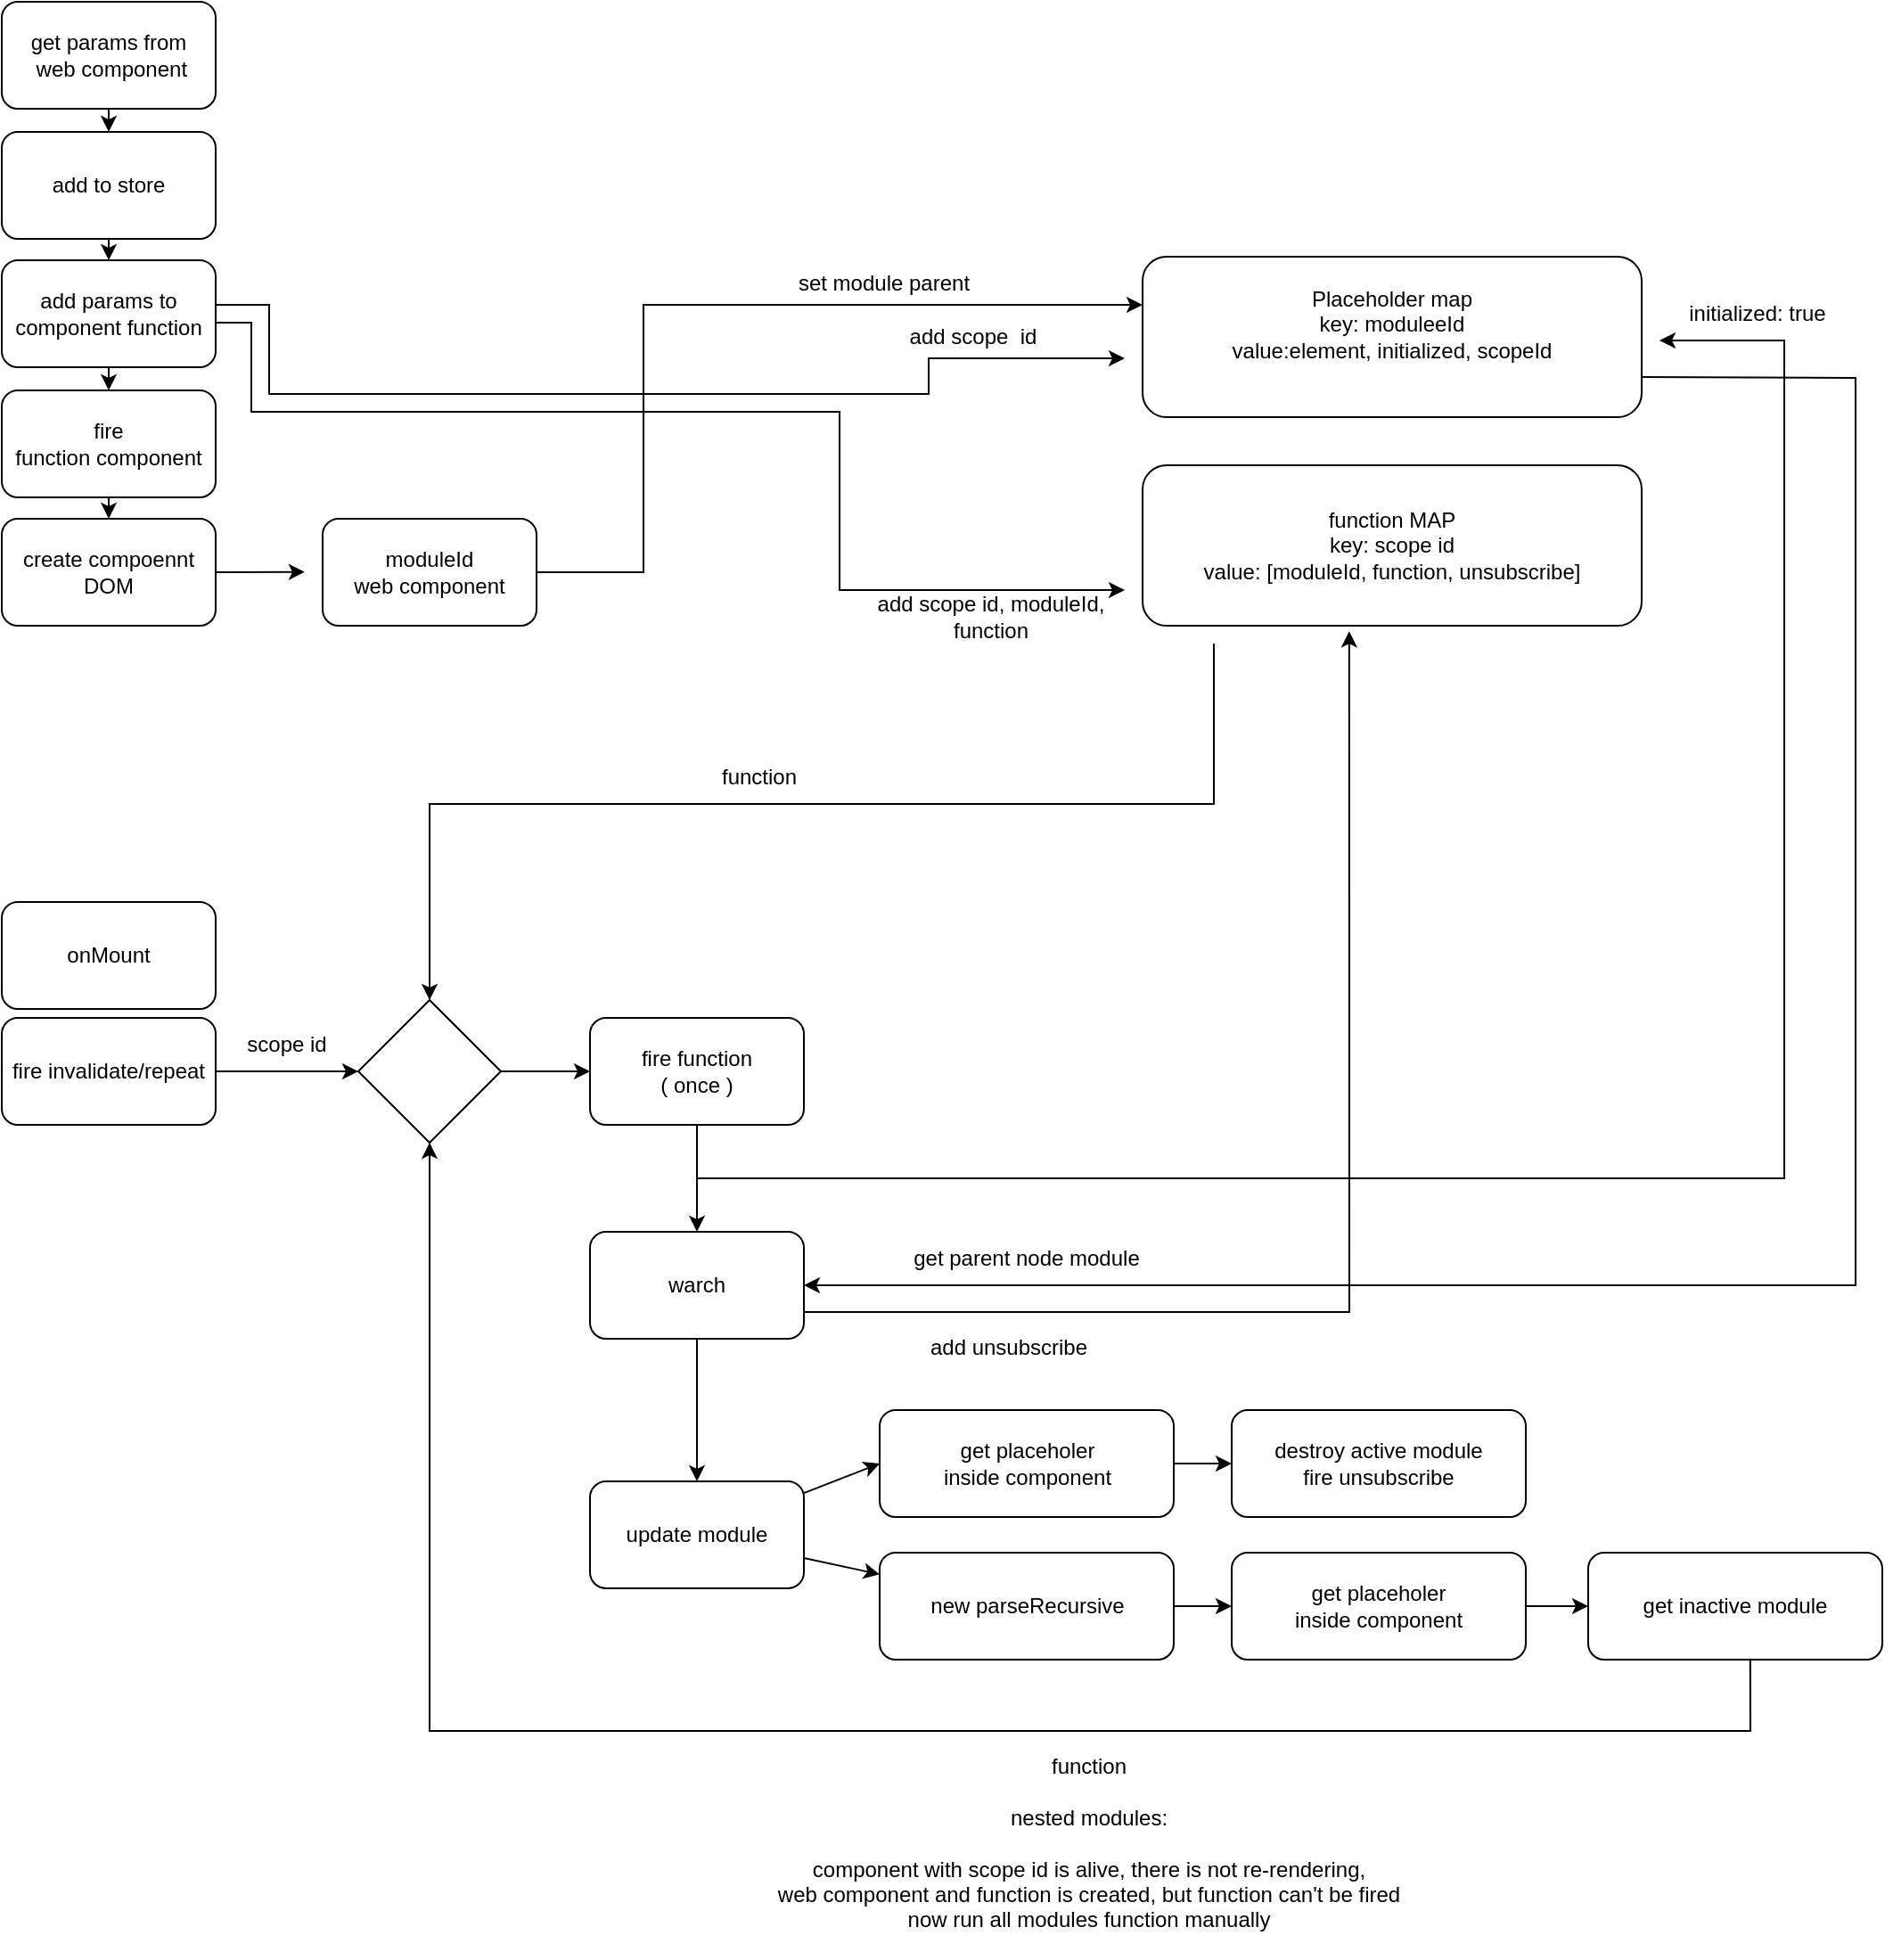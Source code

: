 <mxfile version="24.8.9">
  <diagram name="Pagina-1" id="qH400VaUI28IaRw0yufV">
    <mxGraphModel dx="1509" dy="1998" grid="1" gridSize="10" guides="1" tooltips="1" connect="1" arrows="1" fold="1" page="1" pageScale="1" pageWidth="827" pageHeight="1169" math="0" shadow="0">
      <root>
        <mxCell id="0" />
        <mxCell id="1" parent="0" />
        <mxCell id="IxUysssnscQLBJLIEWpD-77" style="edgeStyle=none;rounded=0;orthogonalLoop=1;jettySize=auto;html=1;exitX=0.5;exitY=1;exitDx=0;exitDy=0;entryX=0.5;entryY=0;entryDx=0;entryDy=0;" edge="1" parent="1" source="IxUysssnscQLBJLIEWpD-1" target="IxUysssnscQLBJLIEWpD-2">
          <mxGeometry relative="1" as="geometry" />
        </mxCell>
        <mxCell id="IxUysssnscQLBJLIEWpD-1" value="add params to component function" style="rounded=1;whiteSpace=wrap;html=1;" vertex="1" parent="1">
          <mxGeometry x="40" y="-945" width="120" height="60" as="geometry" />
        </mxCell>
        <mxCell id="IxUysssnscQLBJLIEWpD-78" style="edgeStyle=none;rounded=0;orthogonalLoop=1;jettySize=auto;html=1;entryX=0.5;entryY=0;entryDx=0;entryDy=0;" edge="1" parent="1" source="IxUysssnscQLBJLIEWpD-2" target="IxUysssnscQLBJLIEWpD-3">
          <mxGeometry relative="1" as="geometry" />
        </mxCell>
        <mxCell id="IxUysssnscQLBJLIEWpD-2" value="fire&lt;div&gt;function component&lt;/div&gt;" style="rounded=1;whiteSpace=wrap;html=1;" vertex="1" parent="1">
          <mxGeometry x="40" y="-872" width="120" height="60" as="geometry" />
        </mxCell>
        <mxCell id="IxUysssnscQLBJLIEWpD-43" style="edgeStyle=none;rounded=0;orthogonalLoop=1;jettySize=auto;html=1;exitX=1;exitY=0.5;exitDx=0;exitDy=0;" edge="1" parent="1" source="IxUysssnscQLBJLIEWpD-3">
          <mxGeometry relative="1" as="geometry">
            <mxPoint x="210" y="-770.167" as="targetPoint" />
          </mxGeometry>
        </mxCell>
        <mxCell id="IxUysssnscQLBJLIEWpD-3" value="create compoennt DOM" style="rounded=1;whiteSpace=wrap;html=1;" vertex="1" parent="1">
          <mxGeometry x="40" y="-800" width="120" height="60" as="geometry" />
        </mxCell>
        <mxCell id="IxUysssnscQLBJLIEWpD-42" style="edgeStyle=none;rounded=0;orthogonalLoop=1;jettySize=auto;html=1;exitX=1;exitY=0.5;exitDx=0;exitDy=0;entryX=0;entryY=0.5;entryDx=0;entryDy=0;" edge="1" parent="1" source="IxUysssnscQLBJLIEWpD-5" target="IxUysssnscQLBJLIEWpD-41">
          <mxGeometry relative="1" as="geometry">
            <mxPoint x="220" y="-490.167" as="targetPoint" />
          </mxGeometry>
        </mxCell>
        <mxCell id="IxUysssnscQLBJLIEWpD-5" value="fire invalidate/repeat" style="rounded=1;whiteSpace=wrap;html=1;" vertex="1" parent="1">
          <mxGeometry x="40" y="-520" width="120" height="60" as="geometry" />
        </mxCell>
        <mxCell id="IxUysssnscQLBJLIEWpD-76" style="edgeStyle=none;rounded=0;orthogonalLoop=1;jettySize=auto;html=1;exitX=0.5;exitY=1;exitDx=0;exitDy=0;entryX=0.5;entryY=0;entryDx=0;entryDy=0;" edge="1" parent="1" source="IxUysssnscQLBJLIEWpD-9" target="IxUysssnscQLBJLIEWpD-1">
          <mxGeometry relative="1" as="geometry" />
        </mxCell>
        <mxCell id="IxUysssnscQLBJLIEWpD-9" value="add to store" style="rounded=1;whiteSpace=wrap;html=1;" vertex="1" parent="1">
          <mxGeometry x="40" y="-1017" width="120" height="60" as="geometry" />
        </mxCell>
        <mxCell id="IxUysssnscQLBJLIEWpD-74" value="" style="edgeStyle=none;rounded=0;orthogonalLoop=1;jettySize=auto;html=1;" edge="1" parent="1" source="IxUysssnscQLBJLIEWpD-15" target="IxUysssnscQLBJLIEWpD-9">
          <mxGeometry relative="1" as="geometry" />
        </mxCell>
        <mxCell id="IxUysssnscQLBJLIEWpD-15" value="get params from&lt;div&gt;&amp;nbsp;web component&lt;/div&gt;" style="rounded=1;whiteSpace=wrap;html=1;" vertex="1" parent="1">
          <mxGeometry x="40" y="-1090" width="120" height="60" as="geometry" />
        </mxCell>
        <mxCell id="IxUysssnscQLBJLIEWpD-27" value="Placeholder map&lt;br&gt;key: moduleeId&lt;br&gt;&lt;div&gt;value:element,&amp;nbsp;&lt;span style=&quot;background-color: initial;&quot;&gt;initialized,&amp;nbsp;&lt;/span&gt;&lt;span style=&quot;background-color: initial;&quot;&gt;scopeId&lt;/span&gt;&lt;/div&gt;&lt;div&gt;&amp;nbsp;&lt;/div&gt;" style="rounded=1;whiteSpace=wrap;html=1;" vertex="1" parent="1">
          <mxGeometry x="680" y="-947" width="280" height="90" as="geometry" />
        </mxCell>
        <mxCell id="IxUysssnscQLBJLIEWpD-28" value="function MAP&lt;div&gt;key: scope id&lt;br&gt;&lt;div&gt;value: [moduleId, function, unsubscribe]&lt;/div&gt;&lt;/div&gt;" style="rounded=1;whiteSpace=wrap;html=1;" vertex="1" parent="1">
          <mxGeometry x="680" y="-830" width="280" height="90" as="geometry" />
        </mxCell>
        <mxCell id="IxUysssnscQLBJLIEWpD-30" value="&lt;div&gt;moduleId&lt;/div&gt;&lt;div&gt;web component&lt;/div&gt;" style="rounded=1;whiteSpace=wrap;html=1;" vertex="1" parent="1">
          <mxGeometry x="220" y="-800" width="120" height="60" as="geometry" />
        </mxCell>
        <mxCell id="IxUysssnscQLBJLIEWpD-33" value="" style="endArrow=classic;html=1;rounded=0;exitX=1;exitY=0.5;exitDx=0;exitDy=0;" edge="1" parent="1" source="IxUysssnscQLBJLIEWpD-30">
          <mxGeometry width="50" height="50" relative="1" as="geometry">
            <mxPoint x="460" y="-820" as="sourcePoint" />
            <mxPoint x="680" y="-920" as="targetPoint" />
            <Array as="points">
              <mxPoint x="400" y="-770" />
              <mxPoint x="400" y="-920" />
            </Array>
          </mxGeometry>
        </mxCell>
        <mxCell id="IxUysssnscQLBJLIEWpD-34" value="set module parent" style="text;html=1;align=center;verticalAlign=middle;whiteSpace=wrap;rounded=0;" vertex="1" parent="1">
          <mxGeometry x="460" y="-947" width="150" height="30" as="geometry" />
        </mxCell>
        <mxCell id="IxUysssnscQLBJLIEWpD-36" value="" style="endArrow=classic;html=1;rounded=0;exitX=1;exitY=0.417;exitDx=0;exitDy=0;exitPerimeter=0;" edge="1" parent="1" source="IxUysssnscQLBJLIEWpD-1">
          <mxGeometry width="50" height="50" relative="1" as="geometry">
            <mxPoint x="190" y="-920" as="sourcePoint" />
            <mxPoint x="670" y="-890" as="targetPoint" />
            <Array as="points">
              <mxPoint x="190" y="-920" />
              <mxPoint x="190" y="-870" />
              <mxPoint x="560" y="-870" />
              <mxPoint x="560" y="-890" />
            </Array>
          </mxGeometry>
        </mxCell>
        <mxCell id="IxUysssnscQLBJLIEWpD-37" value="add scope&amp;nbsp; id" style="text;html=1;align=center;verticalAlign=middle;whiteSpace=wrap;rounded=0;" vertex="1" parent="1">
          <mxGeometry x="510" y="-917" width="150" height="30" as="geometry" />
        </mxCell>
        <mxCell id="IxUysssnscQLBJLIEWpD-39" value="" style="endArrow=classic;html=1;rounded=0;" edge="1" parent="1">
          <mxGeometry width="50" height="50" relative="1" as="geometry">
            <mxPoint x="160" y="-910" as="sourcePoint" />
            <mxPoint x="670" y="-760" as="targetPoint" />
            <Array as="points">
              <mxPoint x="180" y="-910" />
              <mxPoint x="180" y="-860" />
              <mxPoint x="510" y="-860" />
              <mxPoint x="510" y="-760" />
            </Array>
          </mxGeometry>
        </mxCell>
        <mxCell id="IxUysssnscQLBJLIEWpD-40" value="add scope id, moduleId, function" style="text;html=1;align=center;verticalAlign=middle;whiteSpace=wrap;rounded=0;" vertex="1" parent="1">
          <mxGeometry x="520" y="-760" width="150" height="30" as="geometry" />
        </mxCell>
        <mxCell id="IxUysssnscQLBJLIEWpD-49" style="edgeStyle=none;rounded=0;orthogonalLoop=1;jettySize=auto;html=1;exitX=1;exitY=0.5;exitDx=0;exitDy=0;entryX=0;entryY=0.5;entryDx=0;entryDy=0;" edge="1" parent="1" source="IxUysssnscQLBJLIEWpD-41" target="IxUysssnscQLBJLIEWpD-50">
          <mxGeometry relative="1" as="geometry">
            <mxPoint x="360" y="-490.167" as="targetPoint" />
          </mxGeometry>
        </mxCell>
        <mxCell id="IxUysssnscQLBJLIEWpD-41" value="" style="rhombus;whiteSpace=wrap;html=1;" vertex="1" parent="1">
          <mxGeometry x="240" y="-530" width="80" height="80" as="geometry" />
        </mxCell>
        <mxCell id="IxUysssnscQLBJLIEWpD-44" value="scope id" style="text;html=1;align=center;verticalAlign=middle;whiteSpace=wrap;rounded=0;" vertex="1" parent="1">
          <mxGeometry x="170" y="-520" width="60" height="30" as="geometry" />
        </mxCell>
        <mxCell id="IxUysssnscQLBJLIEWpD-46" value="" style="endArrow=classic;html=1;rounded=0;entryX=0.5;entryY=0;entryDx=0;entryDy=0;" edge="1" parent="1" target="IxUysssnscQLBJLIEWpD-41">
          <mxGeometry width="50" height="50" relative="1" as="geometry">
            <mxPoint x="720" y="-730" as="sourcePoint" />
            <mxPoint x="540" y="-700" as="targetPoint" />
            <Array as="points">
              <mxPoint x="720" y="-640" />
              <mxPoint x="280" y="-640" />
            </Array>
          </mxGeometry>
        </mxCell>
        <mxCell id="IxUysssnscQLBJLIEWpD-48" value="function" style="text;html=1;align=center;verticalAlign=middle;whiteSpace=wrap;rounded=0;" vertex="1" parent="1">
          <mxGeometry x="390" y="-670" width="150" height="30" as="geometry" />
        </mxCell>
        <mxCell id="IxUysssnscQLBJLIEWpD-61" style="edgeStyle=none;rounded=0;orthogonalLoop=1;jettySize=auto;html=1;exitX=0.5;exitY=1;exitDx=0;exitDy=0;entryX=0.5;entryY=0;entryDx=0;entryDy=0;" edge="1" parent="1" source="IxUysssnscQLBJLIEWpD-50" target="IxUysssnscQLBJLIEWpD-60">
          <mxGeometry relative="1" as="geometry" />
        </mxCell>
        <mxCell id="IxUysssnscQLBJLIEWpD-50" value="fire function&lt;div&gt;( once )&lt;/div&gt;" style="rounded=1;whiteSpace=wrap;html=1;" vertex="1" parent="1">
          <mxGeometry x="370" y="-520" width="120" height="60" as="geometry" />
        </mxCell>
        <mxCell id="IxUysssnscQLBJLIEWpD-54" value="" style="endArrow=classic;html=1;rounded=0;" edge="1" parent="1">
          <mxGeometry width="50" height="50" relative="1" as="geometry">
            <mxPoint x="430" y="-430" as="sourcePoint" />
            <mxPoint x="970" y="-900" as="targetPoint" />
            <Array as="points">
              <mxPoint x="720" y="-430" />
              <mxPoint x="1040" y="-430" />
              <mxPoint x="1040" y="-900" />
            </Array>
          </mxGeometry>
        </mxCell>
        <mxCell id="IxUysssnscQLBJLIEWpD-55" value="initialized: true" style="text;html=1;align=center;verticalAlign=middle;whiteSpace=wrap;rounded=0;" vertex="1" parent="1">
          <mxGeometry x="950" y="-930" width="150" height="30" as="geometry" />
        </mxCell>
        <mxCell id="IxUysssnscQLBJLIEWpD-56" value="" style="endArrow=classic;html=1;rounded=0;entryX=0.414;entryY=1.035;entryDx=0;entryDy=0;entryPerimeter=0;exitX=1;exitY=0.75;exitDx=0;exitDy=0;" edge="1" parent="1" source="IxUysssnscQLBJLIEWpD-60" target="IxUysssnscQLBJLIEWpD-28">
          <mxGeometry width="50" height="50" relative="1" as="geometry">
            <mxPoint x="570" y="-750" as="sourcePoint" />
            <mxPoint x="620" y="-800" as="targetPoint" />
            <Array as="points">
              <mxPoint x="796" y="-355" />
            </Array>
          </mxGeometry>
        </mxCell>
        <mxCell id="IxUysssnscQLBJLIEWpD-57" value="add unsubscribe" style="text;html=1;align=center;verticalAlign=middle;whiteSpace=wrap;rounded=0;" vertex="1" parent="1">
          <mxGeometry x="530" y="-350" width="150" height="30" as="geometry" />
        </mxCell>
        <mxCell id="IxUysssnscQLBJLIEWpD-62" style="edgeStyle=none;rounded=0;orthogonalLoop=1;jettySize=auto;html=1;entryX=0.5;entryY=0;entryDx=0;entryDy=0;" edge="1" parent="1" source="IxUysssnscQLBJLIEWpD-60" target="IxUysssnscQLBJLIEWpD-67">
          <mxGeometry relative="1" as="geometry">
            <mxPoint x="430" y="-290" as="targetPoint" />
          </mxGeometry>
        </mxCell>
        <mxCell id="IxUysssnscQLBJLIEWpD-60" value="warch" style="rounded=1;whiteSpace=wrap;html=1;" vertex="1" parent="1">
          <mxGeometry x="370" y="-400" width="120" height="60" as="geometry" />
        </mxCell>
        <mxCell id="IxUysssnscQLBJLIEWpD-63" value="" style="endArrow=classic;html=1;rounded=0;entryX=1;entryY=0.5;entryDx=0;entryDy=0;exitX=1;exitY=0.75;exitDx=0;exitDy=0;" edge="1" parent="1" source="IxUysssnscQLBJLIEWpD-27" target="IxUysssnscQLBJLIEWpD-60">
          <mxGeometry width="50" height="50" relative="1" as="geometry">
            <mxPoint x="630" y="-630" as="sourcePoint" />
            <mxPoint x="680" y="-680" as="targetPoint" />
            <Array as="points">
              <mxPoint x="1080" y="-879" />
              <mxPoint x="1080" y="-370" />
            </Array>
          </mxGeometry>
        </mxCell>
        <mxCell id="IxUysssnscQLBJLIEWpD-89" style="edgeStyle=none;rounded=0;orthogonalLoop=1;jettySize=auto;html=1;entryX=0;entryY=0.5;entryDx=0;entryDy=0;" edge="1" parent="1" source="IxUysssnscQLBJLIEWpD-67" target="IxUysssnscQLBJLIEWpD-86">
          <mxGeometry relative="1" as="geometry" />
        </mxCell>
        <mxCell id="IxUysssnscQLBJLIEWpD-108" style="edgeStyle=none;rounded=0;orthogonalLoop=1;jettySize=auto;html=1;" edge="1" parent="1" source="IxUysssnscQLBJLIEWpD-67" target="IxUysssnscQLBJLIEWpD-106">
          <mxGeometry relative="1" as="geometry" />
        </mxCell>
        <mxCell id="IxUysssnscQLBJLIEWpD-67" value="&lt;div&gt;update module&lt;/div&gt;" style="rounded=1;whiteSpace=wrap;html=1;" vertex="1" parent="1">
          <mxGeometry x="370" y="-260" width="120" height="60" as="geometry" />
        </mxCell>
        <mxCell id="IxUysssnscQLBJLIEWpD-69" value="get parent node module" style="text;html=1;align=center;verticalAlign=middle;whiteSpace=wrap;rounded=0;" vertex="1" parent="1">
          <mxGeometry x="520" y="-400" width="190" height="30" as="geometry" />
        </mxCell>
        <mxCell id="IxUysssnscQLBJLIEWpD-88" style="edgeStyle=none;rounded=0;orthogonalLoop=1;jettySize=auto;html=1;entryX=0;entryY=0.5;entryDx=0;entryDy=0;" edge="1" parent="1" source="IxUysssnscQLBJLIEWpD-86" target="IxUysssnscQLBJLIEWpD-87">
          <mxGeometry relative="1" as="geometry" />
        </mxCell>
        <mxCell id="IxUysssnscQLBJLIEWpD-86" value="&lt;div&gt;get placeholer&lt;/div&gt;&lt;div&gt;inside component&lt;/div&gt;" style="rounded=1;whiteSpace=wrap;html=1;" vertex="1" parent="1">
          <mxGeometry x="532.5" y="-300" width="165" height="60" as="geometry" />
        </mxCell>
        <mxCell id="IxUysssnscQLBJLIEWpD-87" value="&lt;div&gt;destroy active module&lt;/div&gt;&lt;div&gt;fire unsubscribe&lt;/div&gt;" style="rounded=1;whiteSpace=wrap;html=1;" vertex="1" parent="1">
          <mxGeometry x="730" y="-300" width="165" height="60" as="geometry" />
        </mxCell>
        <mxCell id="IxUysssnscQLBJLIEWpD-90" value="&lt;div&gt;get inactive module&lt;/div&gt;" style="rounded=1;whiteSpace=wrap;html=1;" vertex="1" parent="1">
          <mxGeometry x="930" y="-220" width="165" height="60" as="geometry" />
        </mxCell>
        <mxCell id="IxUysssnscQLBJLIEWpD-109" style="edgeStyle=none;rounded=0;orthogonalLoop=1;jettySize=auto;html=1;entryX=0;entryY=0.5;entryDx=0;entryDy=0;" edge="1" parent="1" source="IxUysssnscQLBJLIEWpD-106" target="IxUysssnscQLBJLIEWpD-107">
          <mxGeometry relative="1" as="geometry" />
        </mxCell>
        <mxCell id="IxUysssnscQLBJLIEWpD-106" value="&lt;div&gt;new parseRecursive&lt;/div&gt;" style="rounded=1;whiteSpace=wrap;html=1;" vertex="1" parent="1">
          <mxGeometry x="532.5" y="-220" width="165" height="60" as="geometry" />
        </mxCell>
        <mxCell id="IxUysssnscQLBJLIEWpD-110" style="edgeStyle=none;rounded=0;orthogonalLoop=1;jettySize=auto;html=1;entryX=0;entryY=0.5;entryDx=0;entryDy=0;" edge="1" parent="1" source="IxUysssnscQLBJLIEWpD-107" target="IxUysssnscQLBJLIEWpD-90">
          <mxGeometry relative="1" as="geometry" />
        </mxCell>
        <mxCell id="IxUysssnscQLBJLIEWpD-107" value="&lt;div&gt;get placeholer&lt;/div&gt;&lt;div&gt;inside component&lt;/div&gt;" style="rounded=1;whiteSpace=wrap;html=1;" vertex="1" parent="1">
          <mxGeometry x="730" y="-220" width="165" height="60" as="geometry" />
        </mxCell>
        <mxCell id="IxUysssnscQLBJLIEWpD-111" value="" style="endArrow=classic;html=1;rounded=0;exitX=0.551;exitY=0.989;exitDx=0;exitDy=0;exitPerimeter=0;entryX=0.5;entryY=1;entryDx=0;entryDy=0;" edge="1" parent="1" source="IxUysssnscQLBJLIEWpD-90" target="IxUysssnscQLBJLIEWpD-41">
          <mxGeometry width="50" height="50" relative="1" as="geometry">
            <mxPoint x="510" y="-370" as="sourcePoint" />
            <mxPoint x="280" y="-430" as="targetPoint" />
            <Array as="points">
              <mxPoint x="1021" y="-120" />
              <mxPoint x="280" y="-120" />
            </Array>
          </mxGeometry>
        </mxCell>
        <mxCell id="IxUysssnscQLBJLIEWpD-112" value="function&lt;div&gt;&lt;br&gt;&lt;div&gt;nested modules:&lt;/div&gt;&lt;div&gt;&lt;br&gt;&lt;div&gt;&lt;div&gt;&amp;nbsp;component with scope id is alive, there is not re-rendering,&amp;nbsp;&lt;/div&gt;&lt;div&gt;web component and function is created, but function can&#39;t be fired&lt;br&gt;now run all modules function manually&lt;br&gt;&amp;nbsp;&lt;/div&gt;&lt;/div&gt;&lt;/div&gt;&lt;/div&gt;" style="text;html=1;align=center;verticalAlign=middle;whiteSpace=wrap;rounded=0;" vertex="1" parent="1">
          <mxGeometry x="280" y="-90" width="740" height="80" as="geometry" />
        </mxCell>
        <mxCell id="IxUysssnscQLBJLIEWpD-113" value="onMount" style="rounded=1;whiteSpace=wrap;html=1;" vertex="1" parent="1">
          <mxGeometry x="40" y="-585" width="120" height="60" as="geometry" />
        </mxCell>
      </root>
    </mxGraphModel>
  </diagram>
</mxfile>
